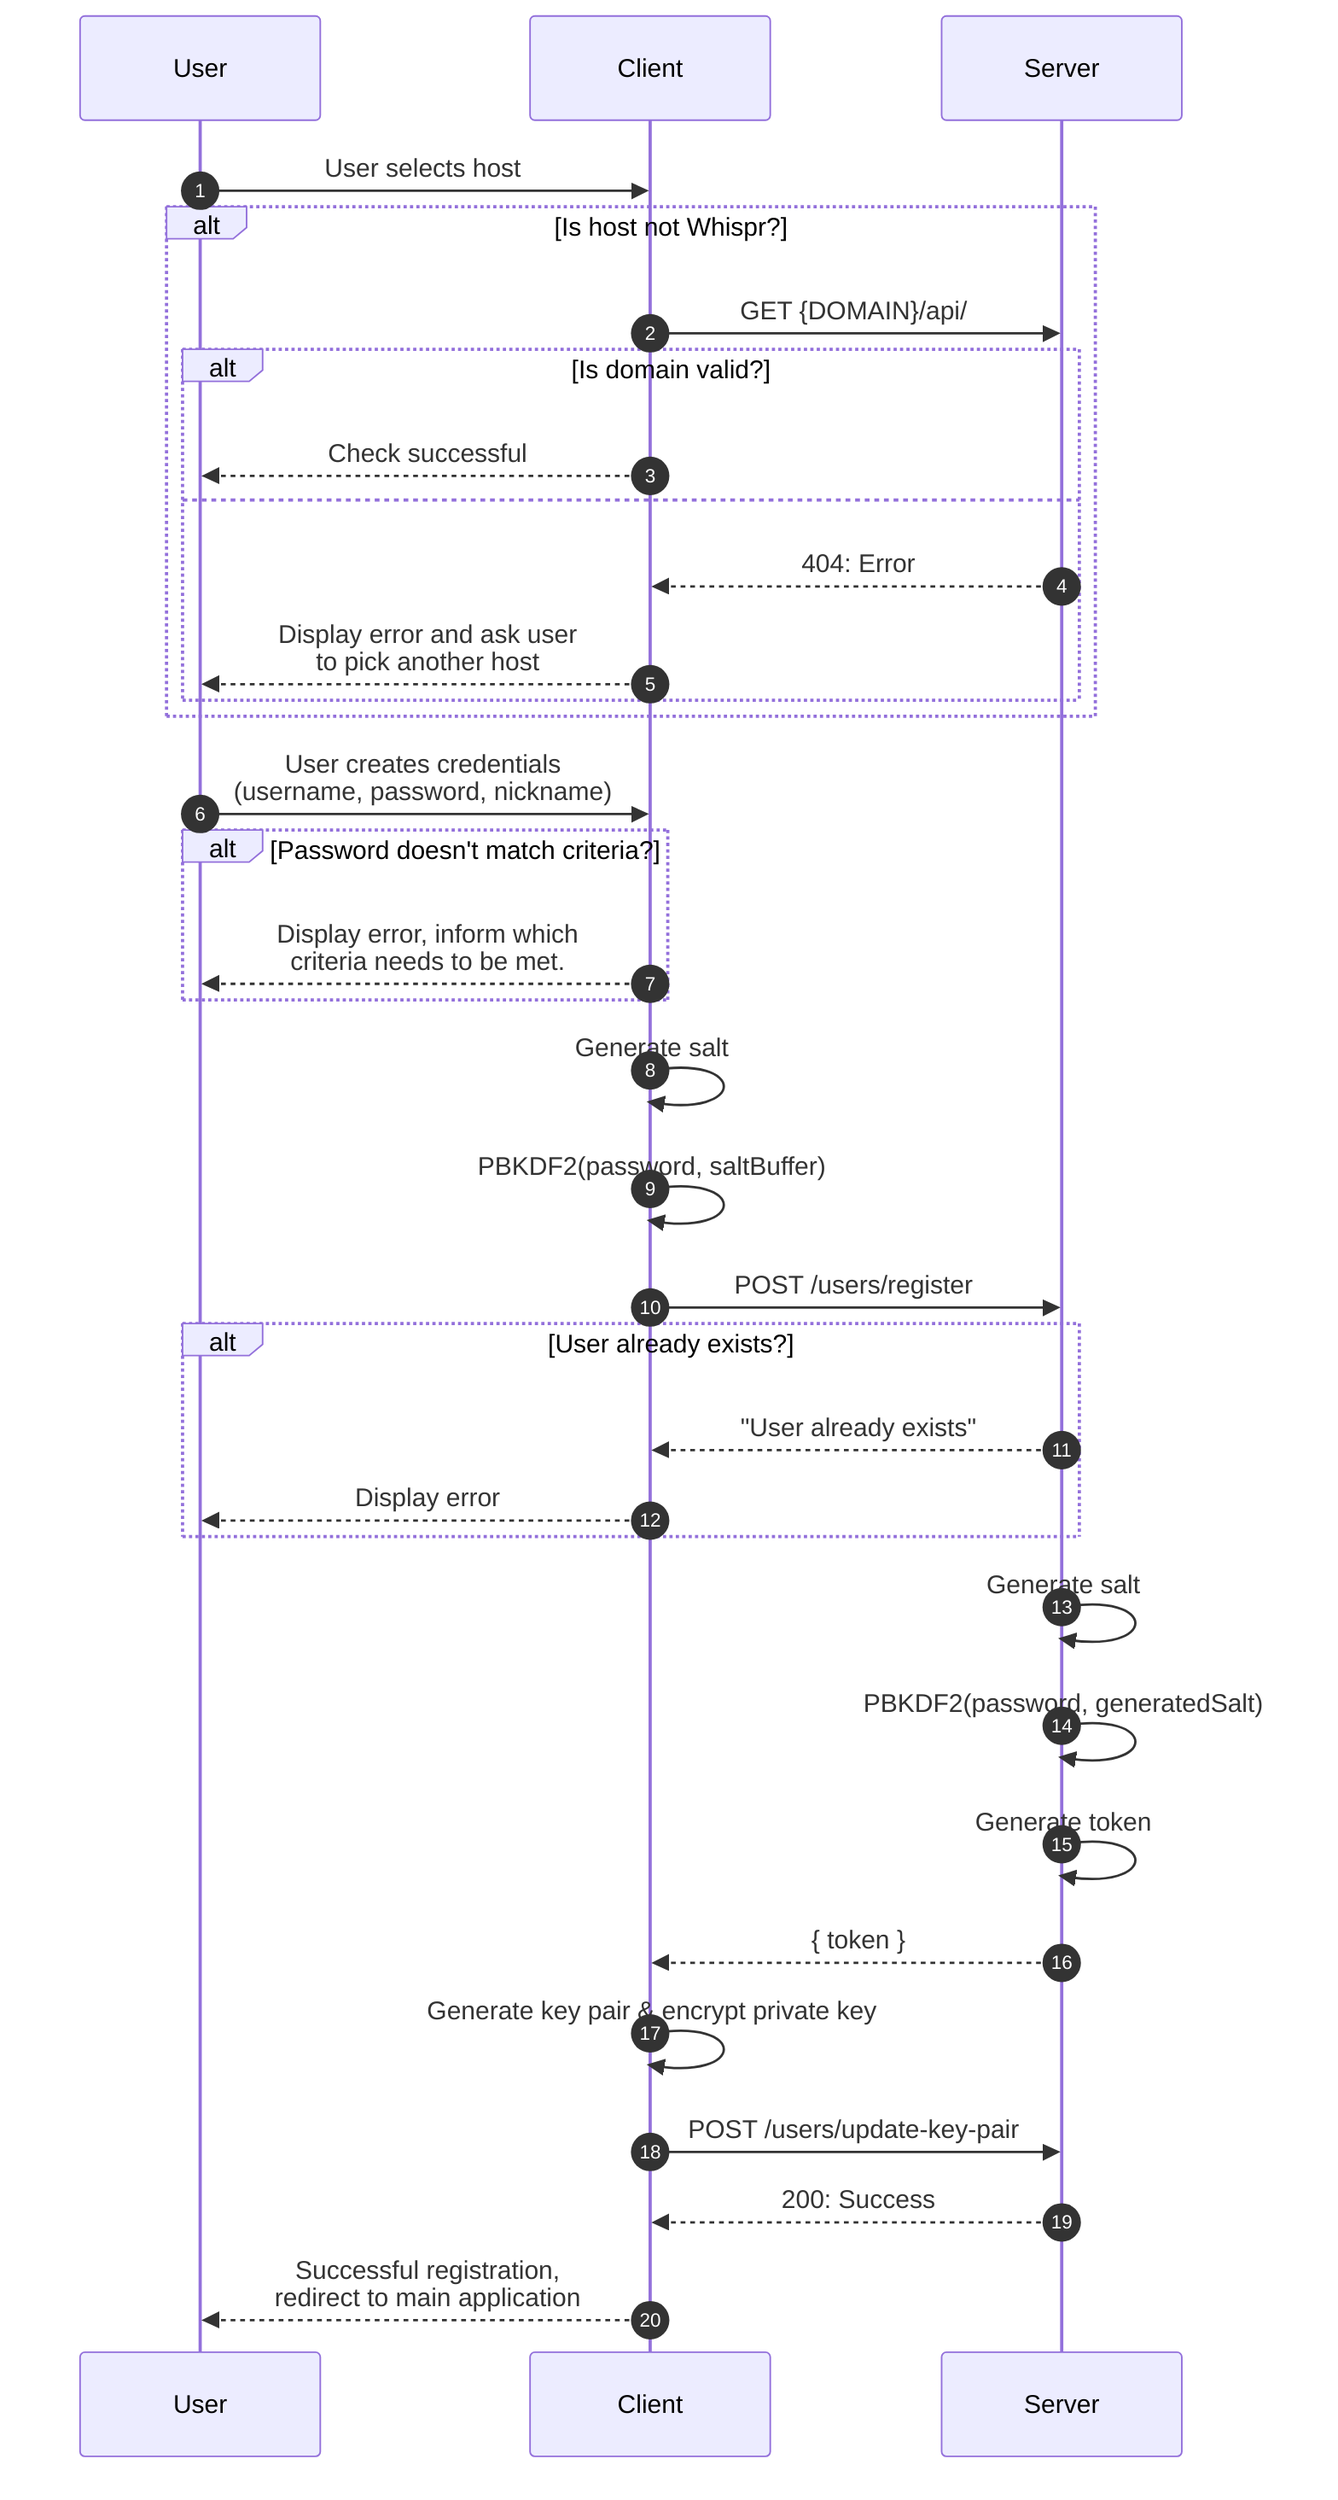 sequenceDiagram
autonumber
    participant User
    participant Client
    participant Server

    User->>Client: User selects host
    alt Is host not Whispr?
    Client->>Server: GET {DOMAIN}/api/
    alt Is domain valid?
        Client-->>User: Check successful
    else
        Server-->>Client: 404: Error
        Client-->>User: Display error and ask user<br>to pick another host
    end
    end
    User->>Client: User creates credentials<br>(username, password, nickname)
    alt Password doesn't match criteria?
        Client-->>User: Display error, inform which<br>criteria needs to be met.
    end
    Client->>Client: Generate salt
    Client->>Client: PBKDF2(password, saltBuffer)
    Client->>Server: POST /users/register
    alt User already exists?
        Server-->>Client: "User already exists"
        Client-->>User: Display error
    end
    Server->>Server: Generate salt
    Server->>Server: PBKDF2(password, generatedSalt)
    Server->>Server: Generate token
    Server-->>Client: { token }
    Client->>Client: Generate key pair & encrypt private key
    Client->>Server: POST /users/update-key-pair
    Server-->>Client: 200: Success
    Client-->>User: Successful registration, <br>redirect to main application